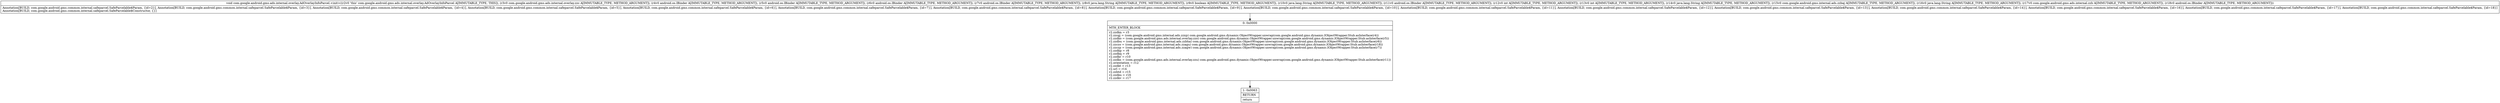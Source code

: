 digraph "CFG forcom.google.android.gms.ads.internal.overlay.AdOverlayInfoParcel.\<init\>(Lcom\/google\/android\/gms\/ads\/internal\/overlay\/zzc;Landroid\/os\/IBinder;Landroid\/os\/IBinder;Landroid\/os\/IBinder;Landroid\/os\/IBinder;Ljava\/lang\/String;ZLjava\/lang\/String;Landroid\/os\/IBinder;IILjava\/lang\/String;Lcom\/google\/android\/gms\/internal\/ads\/zzbaj;Ljava\/lang\/String;Lcom\/google\/android\/gms\/ads\/internal\/zzh;Landroid\/os\/IBinder;)V" {
Node_0 [shape=record,label="{0\:\ 0x0000|MTH_ENTER_BLOCK\l|r2.zzdkn = r3\lr2.zzcgj = (com.google.android.gms.internal.ads.zzxp) com.google.android.gms.dynamic.ObjectWrapper.unwrap(com.google.android.gms.dynamic.IObjectWrapper.Stub.asInterface(r4))\lr2.zzdko = (com.google.android.gms.ads.internal.overlay.zzo) com.google.android.gms.dynamic.ObjectWrapper.unwrap(com.google.android.gms.dynamic.IObjectWrapper.Stub.asInterface(r5))\lr2.zzdbu = (com.google.android.gms.internal.ads.zzbha) com.google.android.gms.dynamic.ObjectWrapper.unwrap(com.google.android.gms.dynamic.IObjectWrapper.Stub.asInterface(r6))\lr2.zzczo = (com.google.android.gms.internal.ads.zzagu) com.google.android.gms.dynamic.ObjectWrapper.unwrap(com.google.android.gms.dynamic.IObjectWrapper.Stub.asInterface(r18))\lr2.zzczp = (com.google.android.gms.internal.ads.zzagw) com.google.android.gms.dynamic.ObjectWrapper.unwrap(com.google.android.gms.dynamic.IObjectWrapper.Stub.asInterface(r7))\lr2.zzdkp = r8\lr2.zzdkq = r9\lr2.zzdkr = r10\lr2.zzdks = (com.google.android.gms.ads.internal.overlay.zzu) com.google.android.gms.dynamic.ObjectWrapper.unwrap(com.google.android.gms.dynamic.IObjectWrapper.Stub.asInterface(r11))\lr2.orientation = r12\lr2.zzdkt = r13\lr2.url = r14\lr2.zzbtd = r15\lr2.zzdku = r16\lr2.zzdkv = r17\l}"];
Node_1 [shape=record,label="{1\:\ 0x0063|RETURN\l|return\l}"];
MethodNode[shape=record,label="{void com.google.android.gms.ads.internal.overlay.AdOverlayInfoParcel.\<init\>((r2v0 'this' com.google.android.gms.ads.internal.overlay.AdOverlayInfoParcel A[IMMUTABLE_TYPE, THIS]), (r3v0 com.google.android.gms.ads.internal.overlay.zzc A[IMMUTABLE_TYPE, METHOD_ARGUMENT]), (r4v0 android.os.IBinder A[IMMUTABLE_TYPE, METHOD_ARGUMENT]), (r5v0 android.os.IBinder A[IMMUTABLE_TYPE, METHOD_ARGUMENT]), (r6v0 android.os.IBinder A[IMMUTABLE_TYPE, METHOD_ARGUMENT]), (r7v0 android.os.IBinder A[IMMUTABLE_TYPE, METHOD_ARGUMENT]), (r8v0 java.lang.String A[IMMUTABLE_TYPE, METHOD_ARGUMENT]), (r9v0 boolean A[IMMUTABLE_TYPE, METHOD_ARGUMENT]), (r10v0 java.lang.String A[IMMUTABLE_TYPE, METHOD_ARGUMENT]), (r11v0 android.os.IBinder A[IMMUTABLE_TYPE, METHOD_ARGUMENT]), (r12v0 int A[IMMUTABLE_TYPE, METHOD_ARGUMENT]), (r13v0 int A[IMMUTABLE_TYPE, METHOD_ARGUMENT]), (r14v0 java.lang.String A[IMMUTABLE_TYPE, METHOD_ARGUMENT]), (r15v0 com.google.android.gms.internal.ads.zzbaj A[IMMUTABLE_TYPE, METHOD_ARGUMENT]), (r16v0 java.lang.String A[IMMUTABLE_TYPE, METHOD_ARGUMENT]), (r17v0 com.google.android.gms.ads.internal.zzh A[IMMUTABLE_TYPE, METHOD_ARGUMENT]), (r18v0 android.os.IBinder A[IMMUTABLE_TYPE, METHOD_ARGUMENT]))  | Annotation[BUILD, com.google.android.gms.common.internal.safeparcel.SafeParcelable$Param, \{id=2\}], Annotation[BUILD, com.google.android.gms.common.internal.safeparcel.SafeParcelable$Param, \{id=3\}], Annotation[BUILD, com.google.android.gms.common.internal.safeparcel.SafeParcelable$Param, \{id=4\}], Annotation[BUILD, com.google.android.gms.common.internal.safeparcel.SafeParcelable$Param, \{id=5\}], Annotation[BUILD, com.google.android.gms.common.internal.safeparcel.SafeParcelable$Param, \{id=6\}], Annotation[BUILD, com.google.android.gms.common.internal.safeparcel.SafeParcelable$Param, \{id=7\}], Annotation[BUILD, com.google.android.gms.common.internal.safeparcel.SafeParcelable$Param, \{id=8\}], Annotation[BUILD, com.google.android.gms.common.internal.safeparcel.SafeParcelable$Param, \{id=9\}], Annotation[BUILD, com.google.android.gms.common.internal.safeparcel.SafeParcelable$Param, \{id=10\}], Annotation[BUILD, com.google.android.gms.common.internal.safeparcel.SafeParcelable$Param, \{id=11\}], Annotation[BUILD, com.google.android.gms.common.internal.safeparcel.SafeParcelable$Param, \{id=12\}], Annotation[BUILD, com.google.android.gms.common.internal.safeparcel.SafeParcelable$Param, \{id=13\}], Annotation[BUILD, com.google.android.gms.common.internal.safeparcel.SafeParcelable$Param, \{id=14\}], Annotation[BUILD, com.google.android.gms.common.internal.safeparcel.SafeParcelable$Param, \{id=16\}], Annotation[BUILD, com.google.android.gms.common.internal.safeparcel.SafeParcelable$Param, \{id=17\}], Annotation[BUILD, com.google.android.gms.common.internal.safeparcel.SafeParcelable$Param, \{id=18\}]\lAnnotation[BUILD, com.google.android.gms.common.internal.safeparcel.SafeParcelable$Constructor, \{\}]\l}"];
MethodNode -> Node_0;
Node_0 -> Node_1;
}

